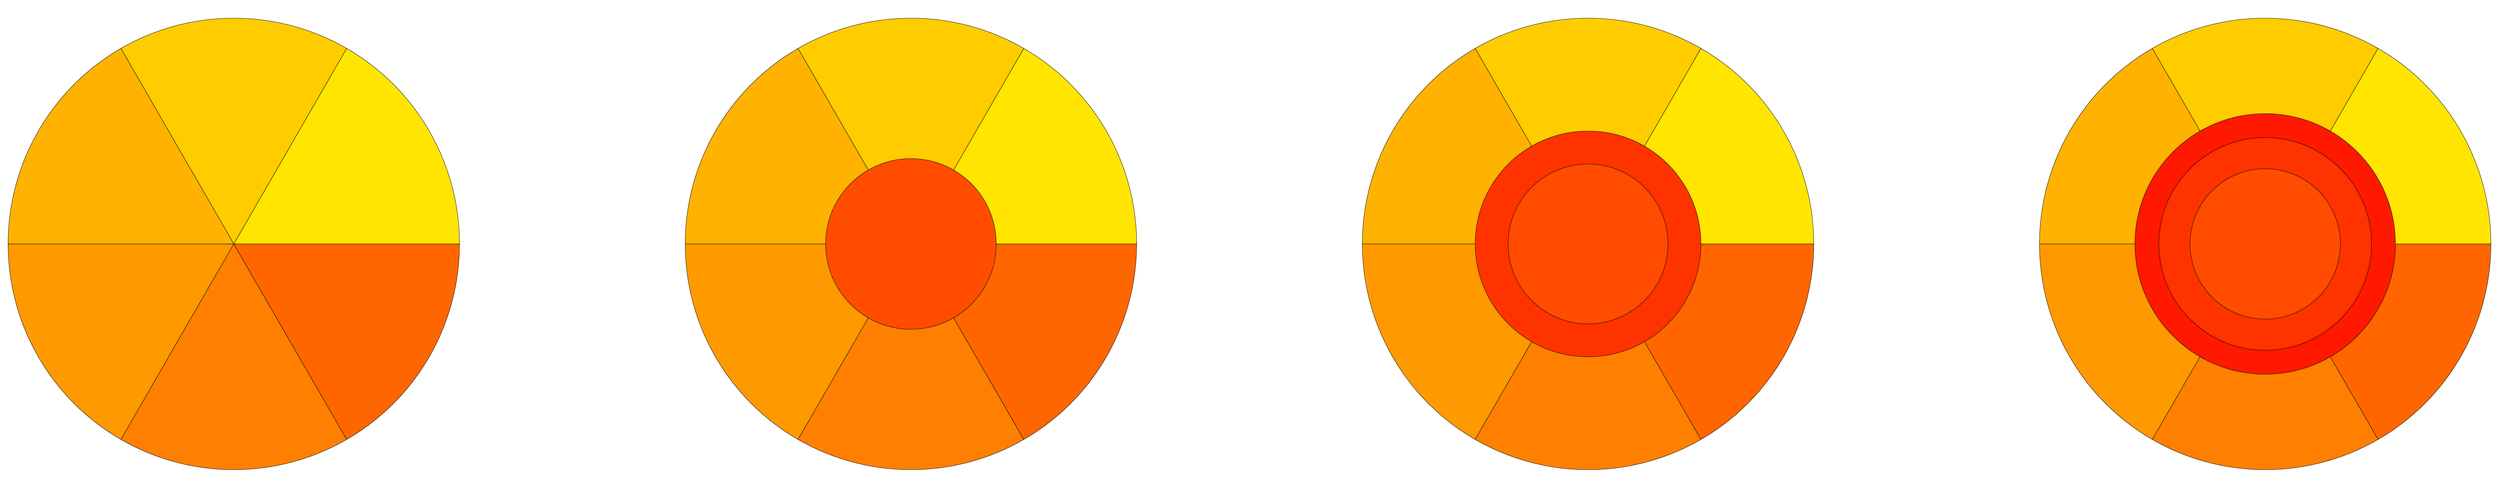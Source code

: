 % Raphael Reitzig, 2012.
% MIT license

%p% \usetikzlibrary{positioning,automata}
\begin{tikzpicture}[auto]

\foreach \x in {0,30,60,90} {
  \foreach \angle [evaluate=\angle as \mix using \angle*10] in {1,...,6} {%
    \filldraw[fill=red!\mix!yellow] (\x,0) -- +(60*\angle - 60:10cm)
                arc [start angle=60*\angle-60,delta angle=60,radius=10cm]
                -- cycle;
  }
}

\filldraw[fill=red!70!yellow] (30,0) circle[radius=3.78];

\filldraw[fill=red!80!yellow] (60,0) circle[radius=5];
\filldraw[fill=red!70!yellow] (60,0) circle[radius=3.54];

\filldraw[fill=red!90!yellow] (90,0) circle[radius=5.77];
\filldraw[fill=red!80!yellow] (90,0) circle[radius=4.71];
\filldraw[fill=red!70!yellow] (90,0) circle[radius=3.33];

\end{tikzpicture}
